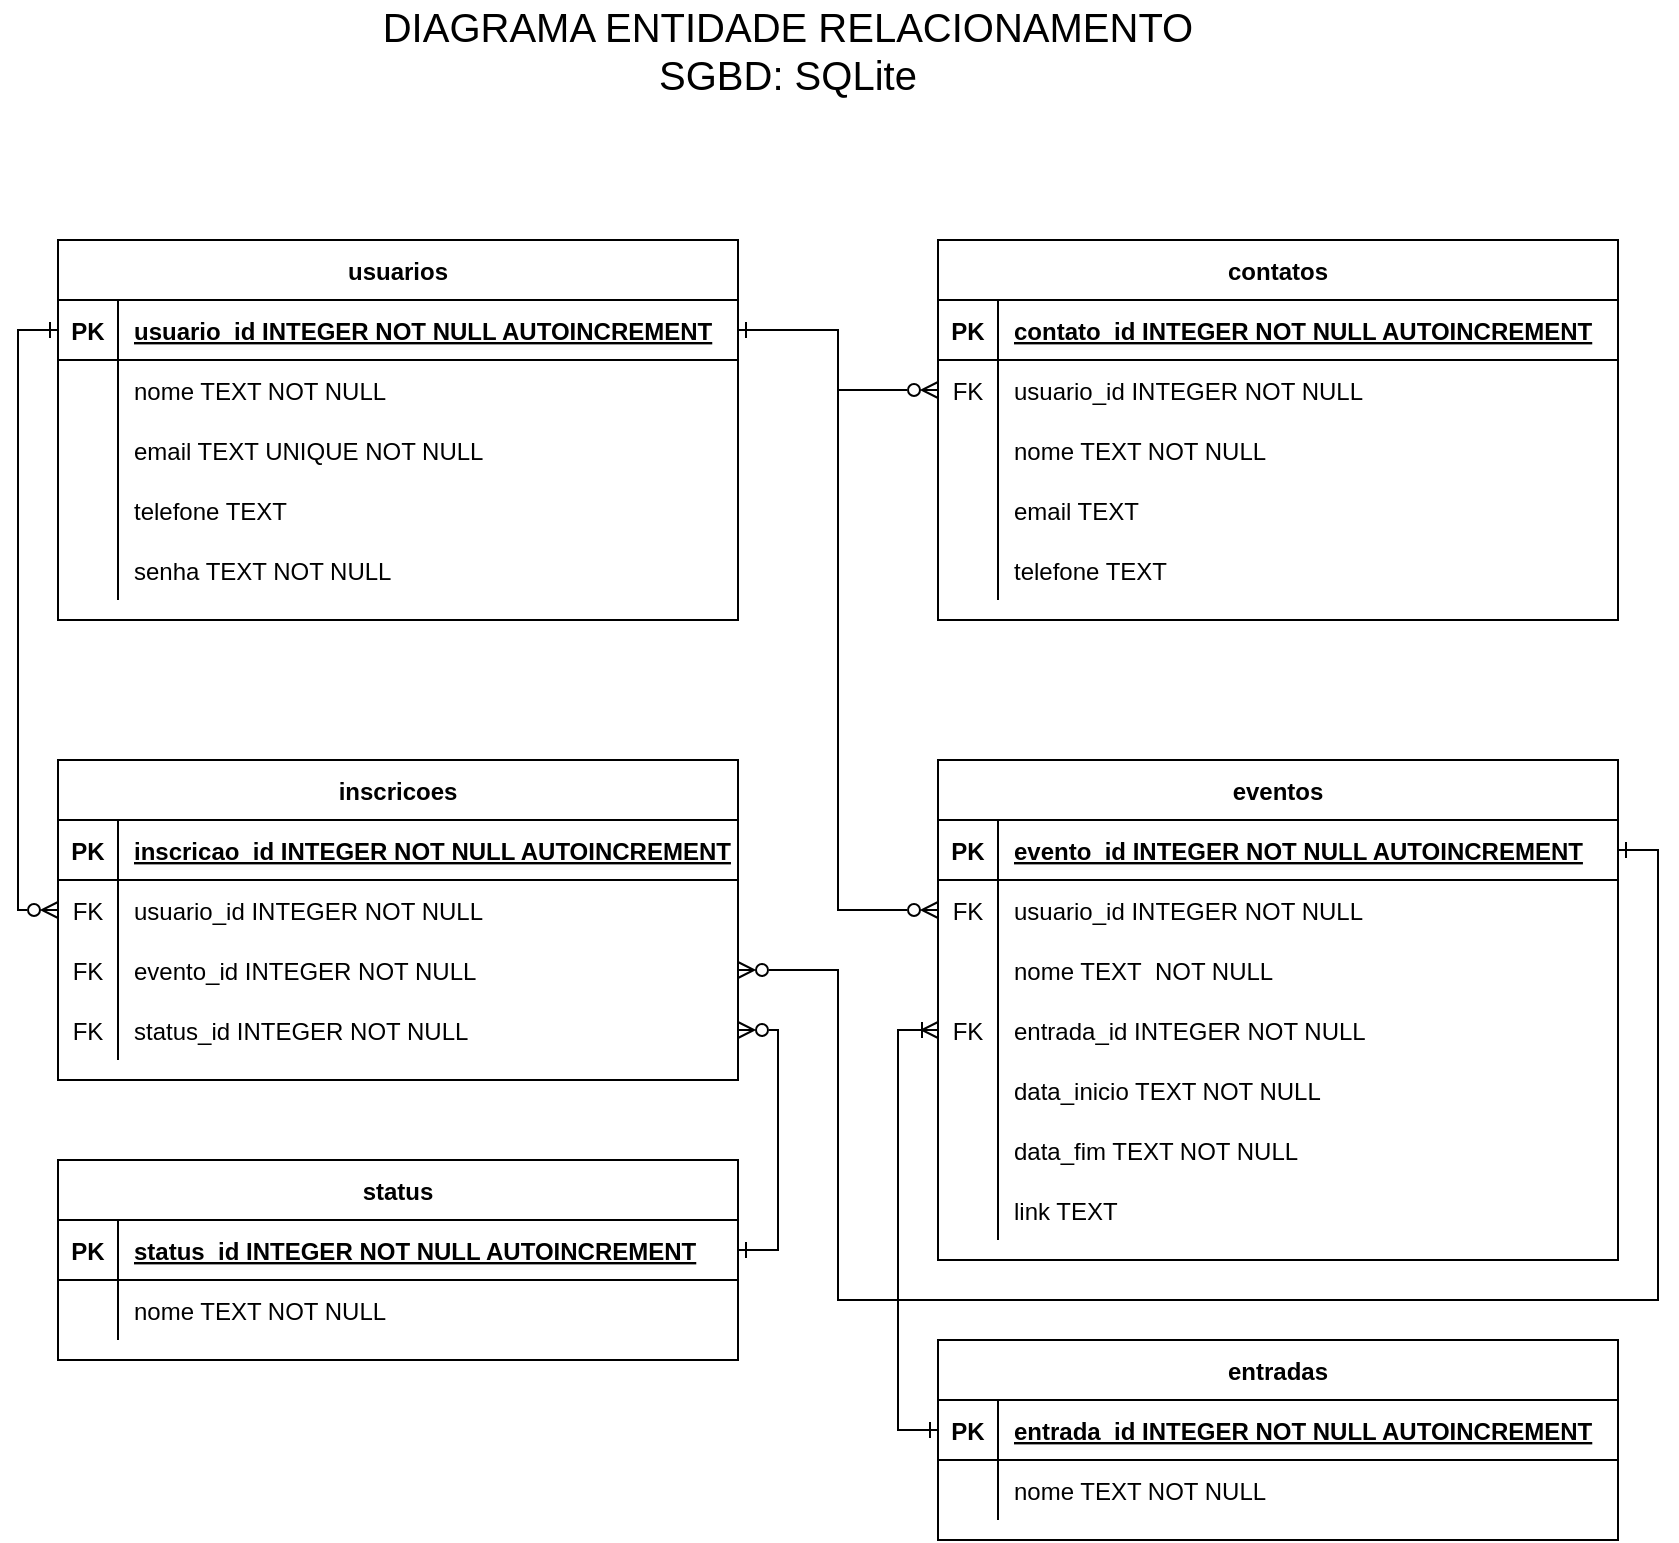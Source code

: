 <mxfile version="24.8.3">
  <diagram id="R2lEEEUBdFMjLlhIrx00" name="Page-1">
    <mxGraphModel dx="880" dy="434" grid="1" gridSize="10" guides="1" tooltips="1" connect="1" arrows="1" fold="1" page="1" pageScale="1" pageWidth="850" pageHeight="1100" math="0" shadow="0" extFonts="Permanent Marker^https://fonts.googleapis.com/css?family=Permanent+Marker">
      <root>
        <mxCell id="0" />
        <mxCell id="1" parent="0" />
        <mxCell id="C-vyLk0tnHw3VtMMgP7b-23" value="usuarios" style="shape=table;startSize=30;container=1;collapsible=1;childLayout=tableLayout;fixedRows=1;rowLines=0;fontStyle=1;align=center;resizeLast=1;" parent="1" vertex="1">
          <mxGeometry x="40" y="160" width="340" height="190" as="geometry" />
        </mxCell>
        <mxCell id="C-vyLk0tnHw3VtMMgP7b-24" value="" style="shape=partialRectangle;collapsible=0;dropTarget=0;pointerEvents=0;fillColor=none;points=[[0,0.5],[1,0.5]];portConstraint=eastwest;top=0;left=0;right=0;bottom=1;" parent="C-vyLk0tnHw3VtMMgP7b-23" vertex="1">
          <mxGeometry y="30" width="340" height="30" as="geometry" />
        </mxCell>
        <mxCell id="C-vyLk0tnHw3VtMMgP7b-25" value="PK" style="shape=partialRectangle;overflow=hidden;connectable=0;fillColor=none;top=0;left=0;bottom=0;right=0;fontStyle=1;" parent="C-vyLk0tnHw3VtMMgP7b-24" vertex="1">
          <mxGeometry width="30" height="30" as="geometry">
            <mxRectangle width="30" height="30" as="alternateBounds" />
          </mxGeometry>
        </mxCell>
        <mxCell id="C-vyLk0tnHw3VtMMgP7b-26" value="usuario_id INTEGER NOT NULL AUTOINCREMENT" style="shape=partialRectangle;overflow=hidden;connectable=0;fillColor=none;top=0;left=0;bottom=0;right=0;align=left;spacingLeft=6;fontStyle=5;" parent="C-vyLk0tnHw3VtMMgP7b-24" vertex="1">
          <mxGeometry x="30" width="310" height="30" as="geometry">
            <mxRectangle width="310" height="30" as="alternateBounds" />
          </mxGeometry>
        </mxCell>
        <mxCell id="C-vyLk0tnHw3VtMMgP7b-27" value="" style="shape=partialRectangle;collapsible=0;dropTarget=0;pointerEvents=0;fillColor=none;points=[[0,0.5],[1,0.5]];portConstraint=eastwest;top=0;left=0;right=0;bottom=0;" parent="C-vyLk0tnHw3VtMMgP7b-23" vertex="1">
          <mxGeometry y="60" width="340" height="30" as="geometry" />
        </mxCell>
        <mxCell id="C-vyLk0tnHw3VtMMgP7b-28" value="" style="shape=partialRectangle;overflow=hidden;connectable=0;fillColor=none;top=0;left=0;bottom=0;right=0;" parent="C-vyLk0tnHw3VtMMgP7b-27" vertex="1">
          <mxGeometry width="30" height="30" as="geometry">
            <mxRectangle width="30" height="30" as="alternateBounds" />
          </mxGeometry>
        </mxCell>
        <mxCell id="C-vyLk0tnHw3VtMMgP7b-29" value="nome TEXT NOT NULL" style="shape=partialRectangle;overflow=hidden;connectable=0;fillColor=none;top=0;left=0;bottom=0;right=0;align=left;spacingLeft=6;" parent="C-vyLk0tnHw3VtMMgP7b-27" vertex="1">
          <mxGeometry x="30" width="310" height="30" as="geometry">
            <mxRectangle width="310" height="30" as="alternateBounds" />
          </mxGeometry>
        </mxCell>
        <mxCell id="Odcn3YCaydjEhqZRflgM-1" value="" style="shape=partialRectangle;collapsible=0;dropTarget=0;pointerEvents=0;fillColor=none;points=[[0,0.5],[1,0.5]];portConstraint=eastwest;top=0;left=0;right=0;bottom=0;" parent="C-vyLk0tnHw3VtMMgP7b-23" vertex="1">
          <mxGeometry y="90" width="340" height="30" as="geometry" />
        </mxCell>
        <mxCell id="Odcn3YCaydjEhqZRflgM-2" value="" style="shape=partialRectangle;overflow=hidden;connectable=0;fillColor=none;top=0;left=0;bottom=0;right=0;" parent="Odcn3YCaydjEhqZRflgM-1" vertex="1">
          <mxGeometry width="30" height="30" as="geometry">
            <mxRectangle width="30" height="30" as="alternateBounds" />
          </mxGeometry>
        </mxCell>
        <mxCell id="Odcn3YCaydjEhqZRflgM-3" value="email TEXT UNIQUE NOT NULL" style="shape=partialRectangle;overflow=hidden;connectable=0;fillColor=none;top=0;left=0;bottom=0;right=0;align=left;spacingLeft=6;" parent="Odcn3YCaydjEhqZRflgM-1" vertex="1">
          <mxGeometry x="30" width="310" height="30" as="geometry">
            <mxRectangle width="310" height="30" as="alternateBounds" />
          </mxGeometry>
        </mxCell>
        <mxCell id="Odcn3YCaydjEhqZRflgM-4" value="" style="shape=partialRectangle;collapsible=0;dropTarget=0;pointerEvents=0;fillColor=none;points=[[0,0.5],[1,0.5]];portConstraint=eastwest;top=0;left=0;right=0;bottom=0;" parent="C-vyLk0tnHw3VtMMgP7b-23" vertex="1">
          <mxGeometry y="120" width="340" height="30" as="geometry" />
        </mxCell>
        <mxCell id="Odcn3YCaydjEhqZRflgM-5" value="" style="shape=partialRectangle;overflow=hidden;connectable=0;fillColor=none;top=0;left=0;bottom=0;right=0;" parent="Odcn3YCaydjEhqZRflgM-4" vertex="1">
          <mxGeometry width="30" height="30" as="geometry">
            <mxRectangle width="30" height="30" as="alternateBounds" />
          </mxGeometry>
        </mxCell>
        <mxCell id="Odcn3YCaydjEhqZRflgM-6" value="telefone TEXT" style="shape=partialRectangle;overflow=hidden;connectable=0;fillColor=none;top=0;left=0;bottom=0;right=0;align=left;spacingLeft=6;" parent="Odcn3YCaydjEhqZRflgM-4" vertex="1">
          <mxGeometry x="30" width="310" height="30" as="geometry">
            <mxRectangle width="310" height="30" as="alternateBounds" />
          </mxGeometry>
        </mxCell>
        <mxCell id="Odcn3YCaydjEhqZRflgM-7" value="" style="shape=partialRectangle;collapsible=0;dropTarget=0;pointerEvents=0;fillColor=none;points=[[0,0.5],[1,0.5]];portConstraint=eastwest;top=0;left=0;right=0;bottom=0;" parent="C-vyLk0tnHw3VtMMgP7b-23" vertex="1">
          <mxGeometry y="150" width="340" height="30" as="geometry" />
        </mxCell>
        <mxCell id="Odcn3YCaydjEhqZRflgM-8" value="" style="shape=partialRectangle;overflow=hidden;connectable=0;fillColor=none;top=0;left=0;bottom=0;right=0;" parent="Odcn3YCaydjEhqZRflgM-7" vertex="1">
          <mxGeometry width="30" height="30" as="geometry">
            <mxRectangle width="30" height="30" as="alternateBounds" />
          </mxGeometry>
        </mxCell>
        <mxCell id="Odcn3YCaydjEhqZRflgM-9" value="senha TEXT NOT NULL" style="shape=partialRectangle;overflow=hidden;connectable=0;fillColor=none;top=0;left=0;bottom=0;right=0;align=left;spacingLeft=6;" parent="Odcn3YCaydjEhqZRflgM-7" vertex="1">
          <mxGeometry x="30" width="310" height="30" as="geometry">
            <mxRectangle width="310" height="30" as="alternateBounds" />
          </mxGeometry>
        </mxCell>
        <mxCell id="Odcn3YCaydjEhqZRflgM-10" value="&lt;font style=&quot;font-size: 20px;&quot;&gt;DIAGRAMA ENTIDADE RELACIONAMENTO&lt;/font&gt;&lt;div style=&quot;font-size: 20px;&quot;&gt;&lt;font style=&quot;font-size: 20px;&quot;&gt;SGBD: SQLite&lt;/font&gt;&lt;/div&gt;" style="text;html=1;align=center;verticalAlign=middle;whiteSpace=wrap;rounded=0;" parent="1" vertex="1">
          <mxGeometry x="120" y="40" width="570" height="50" as="geometry" />
        </mxCell>
        <mxCell id="Odcn3YCaydjEhqZRflgM-11" value="contatos" style="shape=table;startSize=30;container=1;collapsible=1;childLayout=tableLayout;fixedRows=1;rowLines=0;fontStyle=1;align=center;resizeLast=1;" parent="1" vertex="1">
          <mxGeometry x="480" y="160" width="340" height="190" as="geometry" />
        </mxCell>
        <mxCell id="Odcn3YCaydjEhqZRflgM-12" value="" style="shape=partialRectangle;collapsible=0;dropTarget=0;pointerEvents=0;fillColor=none;points=[[0,0.5],[1,0.5]];portConstraint=eastwest;top=0;left=0;right=0;bottom=1;" parent="Odcn3YCaydjEhqZRflgM-11" vertex="1">
          <mxGeometry y="30" width="340" height="30" as="geometry" />
        </mxCell>
        <mxCell id="Odcn3YCaydjEhqZRflgM-13" value="PK" style="shape=partialRectangle;overflow=hidden;connectable=0;fillColor=none;top=0;left=0;bottom=0;right=0;fontStyle=1;" parent="Odcn3YCaydjEhqZRflgM-12" vertex="1">
          <mxGeometry width="30" height="30" as="geometry">
            <mxRectangle width="30" height="30" as="alternateBounds" />
          </mxGeometry>
        </mxCell>
        <mxCell id="Odcn3YCaydjEhqZRflgM-14" value="contato_id INTEGER NOT NULL AUTOINCREMENT" style="shape=partialRectangle;overflow=hidden;connectable=0;fillColor=none;top=0;left=0;bottom=0;right=0;align=left;spacingLeft=6;fontStyle=5;" parent="Odcn3YCaydjEhqZRflgM-12" vertex="1">
          <mxGeometry x="30" width="310" height="30" as="geometry">
            <mxRectangle width="310" height="30" as="alternateBounds" />
          </mxGeometry>
        </mxCell>
        <mxCell id="Odcn3YCaydjEhqZRflgM-15" value="" style="shape=partialRectangle;collapsible=0;dropTarget=0;pointerEvents=0;fillColor=none;points=[[0,0.5],[1,0.5]];portConstraint=eastwest;top=0;left=0;right=0;bottom=0;" parent="Odcn3YCaydjEhqZRflgM-11" vertex="1">
          <mxGeometry y="60" width="340" height="30" as="geometry" />
        </mxCell>
        <mxCell id="Odcn3YCaydjEhqZRflgM-16" value="FK" style="shape=partialRectangle;overflow=hidden;connectable=0;fillColor=none;top=0;left=0;bottom=0;right=0;" parent="Odcn3YCaydjEhqZRflgM-15" vertex="1">
          <mxGeometry width="30" height="30" as="geometry">
            <mxRectangle width="30" height="30" as="alternateBounds" />
          </mxGeometry>
        </mxCell>
        <mxCell id="Odcn3YCaydjEhqZRflgM-17" value="usuario_id INTEGER NOT NULL" style="shape=partialRectangle;overflow=hidden;connectable=0;fillColor=none;top=0;left=0;bottom=0;right=0;align=left;spacingLeft=6;" parent="Odcn3YCaydjEhqZRflgM-15" vertex="1">
          <mxGeometry x="30" width="310" height="30" as="geometry">
            <mxRectangle width="310" height="30" as="alternateBounds" />
          </mxGeometry>
        </mxCell>
        <mxCell id="Odcn3YCaydjEhqZRflgM-18" value="" style="shape=partialRectangle;collapsible=0;dropTarget=0;pointerEvents=0;fillColor=none;points=[[0,0.5],[1,0.5]];portConstraint=eastwest;top=0;left=0;right=0;bottom=0;" parent="Odcn3YCaydjEhqZRflgM-11" vertex="1">
          <mxGeometry y="90" width="340" height="30" as="geometry" />
        </mxCell>
        <mxCell id="Odcn3YCaydjEhqZRflgM-19" value="" style="shape=partialRectangle;overflow=hidden;connectable=0;fillColor=none;top=0;left=0;bottom=0;right=0;" parent="Odcn3YCaydjEhqZRflgM-18" vertex="1">
          <mxGeometry width="30" height="30" as="geometry">
            <mxRectangle width="30" height="30" as="alternateBounds" />
          </mxGeometry>
        </mxCell>
        <mxCell id="Odcn3YCaydjEhqZRflgM-20" value="nome TEXT NOT NULL" style="shape=partialRectangle;overflow=hidden;connectable=0;fillColor=none;top=0;left=0;bottom=0;right=0;align=left;spacingLeft=6;" parent="Odcn3YCaydjEhqZRflgM-18" vertex="1">
          <mxGeometry x="30" width="310" height="30" as="geometry">
            <mxRectangle width="310" height="30" as="alternateBounds" />
          </mxGeometry>
        </mxCell>
        <mxCell id="Odcn3YCaydjEhqZRflgM-21" value="" style="shape=partialRectangle;collapsible=0;dropTarget=0;pointerEvents=0;fillColor=none;points=[[0,0.5],[1,0.5]];portConstraint=eastwest;top=0;left=0;right=0;bottom=0;" parent="Odcn3YCaydjEhqZRflgM-11" vertex="1">
          <mxGeometry y="120" width="340" height="30" as="geometry" />
        </mxCell>
        <mxCell id="Odcn3YCaydjEhqZRflgM-22" value="" style="shape=partialRectangle;overflow=hidden;connectable=0;fillColor=none;top=0;left=0;bottom=0;right=0;" parent="Odcn3YCaydjEhqZRflgM-21" vertex="1">
          <mxGeometry width="30" height="30" as="geometry">
            <mxRectangle width="30" height="30" as="alternateBounds" />
          </mxGeometry>
        </mxCell>
        <mxCell id="Odcn3YCaydjEhqZRflgM-23" value="email TEXT" style="shape=partialRectangle;overflow=hidden;connectable=0;fillColor=none;top=0;left=0;bottom=0;right=0;align=left;spacingLeft=6;" parent="Odcn3YCaydjEhqZRflgM-21" vertex="1">
          <mxGeometry x="30" width="310" height="30" as="geometry">
            <mxRectangle width="310" height="30" as="alternateBounds" />
          </mxGeometry>
        </mxCell>
        <mxCell id="Odcn3YCaydjEhqZRflgM-24" value="" style="shape=partialRectangle;collapsible=0;dropTarget=0;pointerEvents=0;fillColor=none;points=[[0,0.5],[1,0.5]];portConstraint=eastwest;top=0;left=0;right=0;bottom=0;" parent="Odcn3YCaydjEhqZRflgM-11" vertex="1">
          <mxGeometry y="150" width="340" height="30" as="geometry" />
        </mxCell>
        <mxCell id="Odcn3YCaydjEhqZRflgM-25" value="" style="shape=partialRectangle;overflow=hidden;connectable=0;fillColor=none;top=0;left=0;bottom=0;right=0;" parent="Odcn3YCaydjEhqZRflgM-24" vertex="1">
          <mxGeometry width="30" height="30" as="geometry">
            <mxRectangle width="30" height="30" as="alternateBounds" />
          </mxGeometry>
        </mxCell>
        <mxCell id="Odcn3YCaydjEhqZRflgM-26" value="telefone TEXT" style="shape=partialRectangle;overflow=hidden;connectable=0;fillColor=none;top=0;left=0;bottom=0;right=0;align=left;spacingLeft=6;" parent="Odcn3YCaydjEhqZRflgM-24" vertex="1">
          <mxGeometry x="30" width="310" height="30" as="geometry">
            <mxRectangle width="310" height="30" as="alternateBounds" />
          </mxGeometry>
        </mxCell>
        <mxCell id="Odcn3YCaydjEhqZRflgM-30" style="edgeStyle=orthogonalEdgeStyle;rounded=0;orthogonalLoop=1;jettySize=auto;html=1;exitX=1;exitY=0.5;exitDx=0;exitDy=0;startArrow=ERone;startFill=0;endArrow=ERzeroToMany;endFill=0;" parent="1" source="C-vyLk0tnHw3VtMMgP7b-24" target="Odcn3YCaydjEhqZRflgM-15" edge="1">
          <mxGeometry relative="1" as="geometry" />
        </mxCell>
        <mxCell id="VAFPiybutlMMOVDnnvWr-1" value="inscricoes" style="shape=table;startSize=30;container=1;collapsible=1;childLayout=tableLayout;fixedRows=1;rowLines=0;fontStyle=1;align=center;resizeLast=1;" parent="1" vertex="1">
          <mxGeometry x="40" y="420" width="340" height="160" as="geometry" />
        </mxCell>
        <mxCell id="VAFPiybutlMMOVDnnvWr-2" value="" style="shape=partialRectangle;collapsible=0;dropTarget=0;pointerEvents=0;fillColor=none;points=[[0,0.5],[1,0.5]];portConstraint=eastwest;top=0;left=0;right=0;bottom=1;" parent="VAFPiybutlMMOVDnnvWr-1" vertex="1">
          <mxGeometry y="30" width="340" height="30" as="geometry" />
        </mxCell>
        <mxCell id="VAFPiybutlMMOVDnnvWr-3" value="PK" style="shape=partialRectangle;overflow=hidden;connectable=0;fillColor=none;top=0;left=0;bottom=0;right=0;fontStyle=1;" parent="VAFPiybutlMMOVDnnvWr-2" vertex="1">
          <mxGeometry width="30" height="30" as="geometry">
            <mxRectangle width="30" height="30" as="alternateBounds" />
          </mxGeometry>
        </mxCell>
        <mxCell id="VAFPiybutlMMOVDnnvWr-4" value="inscricao_id INTEGER NOT NULL AUTOINCREMENT" style="shape=partialRectangle;overflow=hidden;connectable=0;fillColor=none;top=0;left=0;bottom=0;right=0;align=left;spacingLeft=6;fontStyle=5;" parent="VAFPiybutlMMOVDnnvWr-2" vertex="1">
          <mxGeometry x="30" width="310" height="30" as="geometry">
            <mxRectangle width="310" height="30" as="alternateBounds" />
          </mxGeometry>
        </mxCell>
        <mxCell id="VAFPiybutlMMOVDnnvWr-5" value="" style="shape=partialRectangle;collapsible=0;dropTarget=0;pointerEvents=0;fillColor=none;points=[[0,0.5],[1,0.5]];portConstraint=eastwest;top=0;left=0;right=0;bottom=0;" parent="VAFPiybutlMMOVDnnvWr-1" vertex="1">
          <mxGeometry y="60" width="340" height="30" as="geometry" />
        </mxCell>
        <mxCell id="VAFPiybutlMMOVDnnvWr-6" value="FK" style="shape=partialRectangle;overflow=hidden;connectable=0;fillColor=none;top=0;left=0;bottom=0;right=0;" parent="VAFPiybutlMMOVDnnvWr-5" vertex="1">
          <mxGeometry width="30" height="30" as="geometry">
            <mxRectangle width="30" height="30" as="alternateBounds" />
          </mxGeometry>
        </mxCell>
        <mxCell id="VAFPiybutlMMOVDnnvWr-7" value="usuario_id INTEGER NOT NULL" style="shape=partialRectangle;overflow=hidden;connectable=0;fillColor=none;top=0;left=0;bottom=0;right=0;align=left;spacingLeft=6;" parent="VAFPiybutlMMOVDnnvWr-5" vertex="1">
          <mxGeometry x="30" width="310" height="30" as="geometry">
            <mxRectangle width="310" height="30" as="alternateBounds" />
          </mxGeometry>
        </mxCell>
        <mxCell id="VAFPiybutlMMOVDnnvWr-8" value="" style="shape=partialRectangle;collapsible=0;dropTarget=0;pointerEvents=0;fillColor=none;points=[[0,0.5],[1,0.5]];portConstraint=eastwest;top=0;left=0;right=0;bottom=0;" parent="VAFPiybutlMMOVDnnvWr-1" vertex="1">
          <mxGeometry y="90" width="340" height="30" as="geometry" />
        </mxCell>
        <mxCell id="VAFPiybutlMMOVDnnvWr-9" value="FK" style="shape=partialRectangle;overflow=hidden;connectable=0;fillColor=none;top=0;left=0;bottom=0;right=0;" parent="VAFPiybutlMMOVDnnvWr-8" vertex="1">
          <mxGeometry width="30" height="30" as="geometry">
            <mxRectangle width="30" height="30" as="alternateBounds" />
          </mxGeometry>
        </mxCell>
        <mxCell id="VAFPiybutlMMOVDnnvWr-10" value="evento_id INTEGER NOT NULL" style="shape=partialRectangle;overflow=hidden;connectable=0;fillColor=none;top=0;left=0;bottom=0;right=0;align=left;spacingLeft=6;" parent="VAFPiybutlMMOVDnnvWr-8" vertex="1">
          <mxGeometry x="30" width="310" height="30" as="geometry">
            <mxRectangle width="310" height="30" as="alternateBounds" />
          </mxGeometry>
        </mxCell>
        <mxCell id="VAFPiybutlMMOVDnnvWr-36" value="" style="shape=partialRectangle;collapsible=0;dropTarget=0;pointerEvents=0;fillColor=none;points=[[0,0.5],[1,0.5]];portConstraint=eastwest;top=0;left=0;right=0;bottom=0;" parent="VAFPiybutlMMOVDnnvWr-1" vertex="1">
          <mxGeometry y="120" width="340" height="30" as="geometry" />
        </mxCell>
        <mxCell id="VAFPiybutlMMOVDnnvWr-37" value="FK" style="shape=partialRectangle;overflow=hidden;connectable=0;fillColor=none;top=0;left=0;bottom=0;right=0;" parent="VAFPiybutlMMOVDnnvWr-36" vertex="1">
          <mxGeometry width="30" height="30" as="geometry">
            <mxRectangle width="30" height="30" as="alternateBounds" />
          </mxGeometry>
        </mxCell>
        <mxCell id="VAFPiybutlMMOVDnnvWr-38" value="status_id INTEGER NOT NULL" style="shape=partialRectangle;overflow=hidden;connectable=0;fillColor=none;top=0;left=0;bottom=0;right=0;align=left;spacingLeft=6;" parent="VAFPiybutlMMOVDnnvWr-36" vertex="1">
          <mxGeometry x="30" width="310" height="30" as="geometry">
            <mxRectangle width="310" height="30" as="alternateBounds" />
          </mxGeometry>
        </mxCell>
        <mxCell id="VAFPiybutlMMOVDnnvWr-17" style="edgeStyle=orthogonalEdgeStyle;rounded=0;orthogonalLoop=1;jettySize=auto;html=1;exitX=0;exitY=0.5;exitDx=0;exitDy=0;entryX=0;entryY=0.5;entryDx=0;entryDy=0;startArrow=ERone;startFill=0;endArrow=ERzeroToMany;endFill=0;" parent="1" source="C-vyLk0tnHw3VtMMgP7b-24" target="VAFPiybutlMMOVDnnvWr-5" edge="1">
          <mxGeometry relative="1" as="geometry" />
        </mxCell>
        <mxCell id="VAFPiybutlMMOVDnnvWr-18" value="eventos" style="shape=table;startSize=30;container=1;collapsible=1;childLayout=tableLayout;fixedRows=1;rowLines=0;fontStyle=1;align=center;resizeLast=1;" parent="1" vertex="1">
          <mxGeometry x="480" y="420" width="340" height="250" as="geometry" />
        </mxCell>
        <mxCell id="VAFPiybutlMMOVDnnvWr-19" value="" style="shape=partialRectangle;collapsible=0;dropTarget=0;pointerEvents=0;fillColor=none;points=[[0,0.5],[1,0.5]];portConstraint=eastwest;top=0;left=0;right=0;bottom=1;" parent="VAFPiybutlMMOVDnnvWr-18" vertex="1">
          <mxGeometry y="30" width="340" height="30" as="geometry" />
        </mxCell>
        <mxCell id="VAFPiybutlMMOVDnnvWr-20" value="PK" style="shape=partialRectangle;overflow=hidden;connectable=0;fillColor=none;top=0;left=0;bottom=0;right=0;fontStyle=1;" parent="VAFPiybutlMMOVDnnvWr-19" vertex="1">
          <mxGeometry width="30" height="30" as="geometry">
            <mxRectangle width="30" height="30" as="alternateBounds" />
          </mxGeometry>
        </mxCell>
        <mxCell id="VAFPiybutlMMOVDnnvWr-21" value="evento_id INTEGER NOT NULL AUTOINCREMENT" style="shape=partialRectangle;overflow=hidden;connectable=0;fillColor=none;top=0;left=0;bottom=0;right=0;align=left;spacingLeft=6;fontStyle=5;" parent="VAFPiybutlMMOVDnnvWr-19" vertex="1">
          <mxGeometry x="30" width="310" height="30" as="geometry">
            <mxRectangle width="310" height="30" as="alternateBounds" />
          </mxGeometry>
        </mxCell>
        <mxCell id="VAFPiybutlMMOVDnnvWr-22" value="" style="shape=partialRectangle;collapsible=0;dropTarget=0;pointerEvents=0;fillColor=none;points=[[0,0.5],[1,0.5]];portConstraint=eastwest;top=0;left=0;right=0;bottom=0;" parent="VAFPiybutlMMOVDnnvWr-18" vertex="1">
          <mxGeometry y="60" width="340" height="30" as="geometry" />
        </mxCell>
        <mxCell id="VAFPiybutlMMOVDnnvWr-23" value="FK" style="shape=partialRectangle;overflow=hidden;connectable=0;fillColor=none;top=0;left=0;bottom=0;right=0;" parent="VAFPiybutlMMOVDnnvWr-22" vertex="1">
          <mxGeometry width="30" height="30" as="geometry">
            <mxRectangle width="30" height="30" as="alternateBounds" />
          </mxGeometry>
        </mxCell>
        <mxCell id="VAFPiybutlMMOVDnnvWr-24" value="usuario_id INTEGER NOT NULL" style="shape=partialRectangle;overflow=hidden;connectable=0;fillColor=none;top=0;left=0;bottom=0;right=0;align=left;spacingLeft=6;" parent="VAFPiybutlMMOVDnnvWr-22" vertex="1">
          <mxGeometry x="30" width="310" height="30" as="geometry">
            <mxRectangle width="310" height="30" as="alternateBounds" />
          </mxGeometry>
        </mxCell>
        <mxCell id="VAFPiybutlMMOVDnnvWr-25" value="" style="shape=partialRectangle;collapsible=0;dropTarget=0;pointerEvents=0;fillColor=none;points=[[0,0.5],[1,0.5]];portConstraint=eastwest;top=0;left=0;right=0;bottom=0;" parent="VAFPiybutlMMOVDnnvWr-18" vertex="1">
          <mxGeometry y="90" width="340" height="30" as="geometry" />
        </mxCell>
        <mxCell id="VAFPiybutlMMOVDnnvWr-26" value="" style="shape=partialRectangle;overflow=hidden;connectable=0;fillColor=none;top=0;left=0;bottom=0;right=0;" parent="VAFPiybutlMMOVDnnvWr-25" vertex="1">
          <mxGeometry width="30" height="30" as="geometry">
            <mxRectangle width="30" height="30" as="alternateBounds" />
          </mxGeometry>
        </mxCell>
        <mxCell id="VAFPiybutlMMOVDnnvWr-27" value="nome TEXT  NOT NULL" style="shape=partialRectangle;overflow=hidden;connectable=0;fillColor=none;top=0;left=0;bottom=0;right=0;align=left;spacingLeft=6;" parent="VAFPiybutlMMOVDnnvWr-25" vertex="1">
          <mxGeometry x="30" width="310" height="30" as="geometry">
            <mxRectangle width="310" height="30" as="alternateBounds" />
          </mxGeometry>
        </mxCell>
        <mxCell id="VAFPiybutlMMOVDnnvWr-29" value="" style="shape=partialRectangle;collapsible=0;dropTarget=0;pointerEvents=0;fillColor=none;points=[[0,0.5],[1,0.5]];portConstraint=eastwest;top=0;left=0;right=0;bottom=0;" parent="VAFPiybutlMMOVDnnvWr-18" vertex="1">
          <mxGeometry y="120" width="340" height="30" as="geometry" />
        </mxCell>
        <mxCell id="VAFPiybutlMMOVDnnvWr-30" value="FK" style="shape=partialRectangle;overflow=hidden;connectable=0;fillColor=none;top=0;left=0;bottom=0;right=0;" parent="VAFPiybutlMMOVDnnvWr-29" vertex="1">
          <mxGeometry width="30" height="30" as="geometry">
            <mxRectangle width="30" height="30" as="alternateBounds" />
          </mxGeometry>
        </mxCell>
        <mxCell id="VAFPiybutlMMOVDnnvWr-31" value="entrada_id INTEGER NOT NULL" style="shape=partialRectangle;overflow=hidden;connectable=0;fillColor=none;top=0;left=0;bottom=0;right=0;align=left;spacingLeft=6;" parent="VAFPiybutlMMOVDnnvWr-29" vertex="1">
          <mxGeometry x="30" width="310" height="30" as="geometry">
            <mxRectangle width="310" height="30" as="alternateBounds" />
          </mxGeometry>
        </mxCell>
        <mxCell id="VAFPiybutlMMOVDnnvWr-32" value="" style="shape=partialRectangle;collapsible=0;dropTarget=0;pointerEvents=0;fillColor=none;points=[[0,0.5],[1,0.5]];portConstraint=eastwest;top=0;left=0;right=0;bottom=0;" parent="VAFPiybutlMMOVDnnvWr-18" vertex="1">
          <mxGeometry y="150" width="340" height="30" as="geometry" />
        </mxCell>
        <mxCell id="VAFPiybutlMMOVDnnvWr-33" value="" style="shape=partialRectangle;overflow=hidden;connectable=0;fillColor=none;top=0;left=0;bottom=0;right=0;" parent="VAFPiybutlMMOVDnnvWr-32" vertex="1">
          <mxGeometry width="30" height="30" as="geometry">
            <mxRectangle width="30" height="30" as="alternateBounds" />
          </mxGeometry>
        </mxCell>
        <mxCell id="VAFPiybutlMMOVDnnvWr-34" value="data_inicio TEXT NOT NULL" style="shape=partialRectangle;overflow=hidden;connectable=0;fillColor=none;top=0;left=0;bottom=0;right=0;align=left;spacingLeft=6;" parent="VAFPiybutlMMOVDnnvWr-32" vertex="1">
          <mxGeometry x="30" width="310" height="30" as="geometry">
            <mxRectangle width="310" height="30" as="alternateBounds" />
          </mxGeometry>
        </mxCell>
        <mxCell id="VAFPiybutlMMOVDnnvWr-60" value="" style="shape=partialRectangle;collapsible=0;dropTarget=0;pointerEvents=0;fillColor=none;points=[[0,0.5],[1,0.5]];portConstraint=eastwest;top=0;left=0;right=0;bottom=0;" parent="VAFPiybutlMMOVDnnvWr-18" vertex="1">
          <mxGeometry y="180" width="340" height="30" as="geometry" />
        </mxCell>
        <mxCell id="VAFPiybutlMMOVDnnvWr-61" value="" style="shape=partialRectangle;overflow=hidden;connectable=0;fillColor=none;top=0;left=0;bottom=0;right=0;" parent="VAFPiybutlMMOVDnnvWr-60" vertex="1">
          <mxGeometry width="30" height="30" as="geometry">
            <mxRectangle width="30" height="30" as="alternateBounds" />
          </mxGeometry>
        </mxCell>
        <mxCell id="VAFPiybutlMMOVDnnvWr-62" value="data_fim TEXT NOT NULL" style="shape=partialRectangle;overflow=hidden;connectable=0;fillColor=none;top=0;left=0;bottom=0;right=0;align=left;spacingLeft=6;" parent="VAFPiybutlMMOVDnnvWr-60" vertex="1">
          <mxGeometry x="30" width="310" height="30" as="geometry">
            <mxRectangle width="310" height="30" as="alternateBounds" />
          </mxGeometry>
        </mxCell>
        <mxCell id="eNj5lTEr50Jf8IT7gkDd-9" value="" style="shape=partialRectangle;collapsible=0;dropTarget=0;pointerEvents=0;fillColor=none;points=[[0,0.5],[1,0.5]];portConstraint=eastwest;top=0;left=0;right=0;bottom=0;" vertex="1" parent="VAFPiybutlMMOVDnnvWr-18">
          <mxGeometry y="210" width="340" height="30" as="geometry" />
        </mxCell>
        <mxCell id="eNj5lTEr50Jf8IT7gkDd-10" value="" style="shape=partialRectangle;overflow=hidden;connectable=0;fillColor=none;top=0;left=0;bottom=0;right=0;" vertex="1" parent="eNj5lTEr50Jf8IT7gkDd-9">
          <mxGeometry width="30" height="30" as="geometry">
            <mxRectangle width="30" height="30" as="alternateBounds" />
          </mxGeometry>
        </mxCell>
        <mxCell id="eNj5lTEr50Jf8IT7gkDd-11" value="link TEXT" style="shape=partialRectangle;overflow=hidden;connectable=0;fillColor=none;top=0;left=0;bottom=0;right=0;align=left;spacingLeft=6;" vertex="1" parent="eNj5lTEr50Jf8IT7gkDd-9">
          <mxGeometry x="30" width="310" height="30" as="geometry">
            <mxRectangle width="310" height="30" as="alternateBounds" />
          </mxGeometry>
        </mxCell>
        <mxCell id="VAFPiybutlMMOVDnnvWr-28" style="edgeStyle=orthogonalEdgeStyle;rounded=0;orthogonalLoop=1;jettySize=auto;html=1;exitX=1;exitY=0.5;exitDx=0;exitDy=0;endArrow=ERzeroToMany;endFill=0;entryX=0;entryY=0.5;entryDx=0;entryDy=0;" parent="1" source="C-vyLk0tnHw3VtMMgP7b-24" target="VAFPiybutlMMOVDnnvWr-22" edge="1">
          <mxGeometry relative="1" as="geometry" />
        </mxCell>
        <mxCell id="VAFPiybutlMMOVDnnvWr-35" style="edgeStyle=orthogonalEdgeStyle;rounded=0;orthogonalLoop=1;jettySize=auto;html=1;exitX=1;exitY=0.5;exitDx=0;exitDy=0;entryX=1;entryY=0.5;entryDx=0;entryDy=0;startArrow=ERone;startFill=0;endArrow=ERzeroToMany;endFill=0;" parent="1" source="VAFPiybutlMMOVDnnvWr-19" target="VAFPiybutlMMOVDnnvWr-8" edge="1">
          <mxGeometry relative="1" as="geometry">
            <Array as="points">
              <mxPoint x="840" y="465" />
              <mxPoint x="840" y="690" />
              <mxPoint x="430" y="690" />
              <mxPoint x="430" y="525" />
            </Array>
          </mxGeometry>
        </mxCell>
        <mxCell id="VAFPiybutlMMOVDnnvWr-39" value="status" style="shape=table;startSize=30;container=1;collapsible=1;childLayout=tableLayout;fixedRows=1;rowLines=0;fontStyle=1;align=center;resizeLast=1;" parent="1" vertex="1">
          <mxGeometry x="40" y="620" width="340" height="100" as="geometry" />
        </mxCell>
        <mxCell id="VAFPiybutlMMOVDnnvWr-40" value="" style="shape=partialRectangle;collapsible=0;dropTarget=0;pointerEvents=0;fillColor=none;points=[[0,0.5],[1,0.5]];portConstraint=eastwest;top=0;left=0;right=0;bottom=1;" parent="VAFPiybutlMMOVDnnvWr-39" vertex="1">
          <mxGeometry y="30" width="340" height="30" as="geometry" />
        </mxCell>
        <mxCell id="VAFPiybutlMMOVDnnvWr-41" value="PK" style="shape=partialRectangle;overflow=hidden;connectable=0;fillColor=none;top=0;left=0;bottom=0;right=0;fontStyle=1;" parent="VAFPiybutlMMOVDnnvWr-40" vertex="1">
          <mxGeometry width="30" height="30" as="geometry">
            <mxRectangle width="30" height="30" as="alternateBounds" />
          </mxGeometry>
        </mxCell>
        <mxCell id="VAFPiybutlMMOVDnnvWr-42" value="status_id INTEGER NOT NULL AUTOINCREMENT" style="shape=partialRectangle;overflow=hidden;connectable=0;fillColor=none;top=0;left=0;bottom=0;right=0;align=left;spacingLeft=6;fontStyle=5;" parent="VAFPiybutlMMOVDnnvWr-40" vertex="1">
          <mxGeometry x="30" width="310" height="30" as="geometry">
            <mxRectangle width="310" height="30" as="alternateBounds" />
          </mxGeometry>
        </mxCell>
        <mxCell id="VAFPiybutlMMOVDnnvWr-43" value="" style="shape=partialRectangle;collapsible=0;dropTarget=0;pointerEvents=0;fillColor=none;points=[[0,0.5],[1,0.5]];portConstraint=eastwest;top=0;left=0;right=0;bottom=0;" parent="VAFPiybutlMMOVDnnvWr-39" vertex="1">
          <mxGeometry y="60" width="340" height="30" as="geometry" />
        </mxCell>
        <mxCell id="VAFPiybutlMMOVDnnvWr-44" value="" style="shape=partialRectangle;overflow=hidden;connectable=0;fillColor=none;top=0;left=0;bottom=0;right=0;" parent="VAFPiybutlMMOVDnnvWr-43" vertex="1">
          <mxGeometry width="30" height="30" as="geometry">
            <mxRectangle width="30" height="30" as="alternateBounds" />
          </mxGeometry>
        </mxCell>
        <mxCell id="VAFPiybutlMMOVDnnvWr-45" value="nome TEXT NOT NULL" style="shape=partialRectangle;overflow=hidden;connectable=0;fillColor=none;top=0;left=0;bottom=0;right=0;align=left;spacingLeft=6;" parent="VAFPiybutlMMOVDnnvWr-43" vertex="1">
          <mxGeometry x="30" width="310" height="30" as="geometry">
            <mxRectangle width="310" height="30" as="alternateBounds" />
          </mxGeometry>
        </mxCell>
        <mxCell id="VAFPiybutlMMOVDnnvWr-52" style="edgeStyle=orthogonalEdgeStyle;rounded=0;orthogonalLoop=1;jettySize=auto;html=1;exitX=1;exitY=0.5;exitDx=0;exitDy=0;entryX=1;entryY=0.5;entryDx=0;entryDy=0;endArrow=ERzeroToMany;endFill=0;startArrow=ERone;startFill=0;" parent="1" source="VAFPiybutlMMOVDnnvWr-40" target="VAFPiybutlMMOVDnnvWr-36" edge="1">
          <mxGeometry relative="1" as="geometry" />
        </mxCell>
        <mxCell id="eNj5lTEr50Jf8IT7gkDd-1" value="entradas" style="shape=table;startSize=30;container=1;collapsible=1;childLayout=tableLayout;fixedRows=1;rowLines=0;fontStyle=1;align=center;resizeLast=1;" vertex="1" parent="1">
          <mxGeometry x="480" y="710" width="340" height="100" as="geometry" />
        </mxCell>
        <mxCell id="eNj5lTEr50Jf8IT7gkDd-2" value="" style="shape=partialRectangle;collapsible=0;dropTarget=0;pointerEvents=0;fillColor=none;points=[[0,0.5],[1,0.5]];portConstraint=eastwest;top=0;left=0;right=0;bottom=1;" vertex="1" parent="eNj5lTEr50Jf8IT7gkDd-1">
          <mxGeometry y="30" width="340" height="30" as="geometry" />
        </mxCell>
        <mxCell id="eNj5lTEr50Jf8IT7gkDd-3" value="PK" style="shape=partialRectangle;overflow=hidden;connectable=0;fillColor=none;top=0;left=0;bottom=0;right=0;fontStyle=1;" vertex="1" parent="eNj5lTEr50Jf8IT7gkDd-2">
          <mxGeometry width="30" height="30" as="geometry">
            <mxRectangle width="30" height="30" as="alternateBounds" />
          </mxGeometry>
        </mxCell>
        <mxCell id="eNj5lTEr50Jf8IT7gkDd-4" value="entrada_id INTEGER NOT NULL AUTOINCREMENT" style="shape=partialRectangle;overflow=hidden;connectable=0;fillColor=none;top=0;left=0;bottom=0;right=0;align=left;spacingLeft=6;fontStyle=5;" vertex="1" parent="eNj5lTEr50Jf8IT7gkDd-2">
          <mxGeometry x="30" width="310" height="30" as="geometry">
            <mxRectangle width="310" height="30" as="alternateBounds" />
          </mxGeometry>
        </mxCell>
        <mxCell id="eNj5lTEr50Jf8IT7gkDd-5" value="" style="shape=partialRectangle;collapsible=0;dropTarget=0;pointerEvents=0;fillColor=none;points=[[0,0.5],[1,0.5]];portConstraint=eastwest;top=0;left=0;right=0;bottom=0;" vertex="1" parent="eNj5lTEr50Jf8IT7gkDd-1">
          <mxGeometry y="60" width="340" height="30" as="geometry" />
        </mxCell>
        <mxCell id="eNj5lTEr50Jf8IT7gkDd-6" value="" style="shape=partialRectangle;overflow=hidden;connectable=0;fillColor=none;top=0;left=0;bottom=0;right=0;" vertex="1" parent="eNj5lTEr50Jf8IT7gkDd-5">
          <mxGeometry width="30" height="30" as="geometry">
            <mxRectangle width="30" height="30" as="alternateBounds" />
          </mxGeometry>
        </mxCell>
        <mxCell id="eNj5lTEr50Jf8IT7gkDd-7" value="nome TEXT NOT NULL" style="shape=partialRectangle;overflow=hidden;connectable=0;fillColor=none;top=0;left=0;bottom=0;right=0;align=left;spacingLeft=6;" vertex="1" parent="eNj5lTEr50Jf8IT7gkDd-5">
          <mxGeometry x="30" width="310" height="30" as="geometry">
            <mxRectangle width="310" height="30" as="alternateBounds" />
          </mxGeometry>
        </mxCell>
        <mxCell id="eNj5lTEr50Jf8IT7gkDd-8" style="edgeStyle=orthogonalEdgeStyle;rounded=0;orthogonalLoop=1;jettySize=auto;html=1;exitX=0;exitY=0.5;exitDx=0;exitDy=0;entryX=0;entryY=0.5;entryDx=0;entryDy=0;endArrow=ERoneToMany;endFill=0;startArrow=ERone;startFill=0;" edge="1" parent="1" source="eNj5lTEr50Jf8IT7gkDd-2" target="VAFPiybutlMMOVDnnvWr-29">
          <mxGeometry relative="1" as="geometry" />
        </mxCell>
      </root>
    </mxGraphModel>
  </diagram>
</mxfile>
